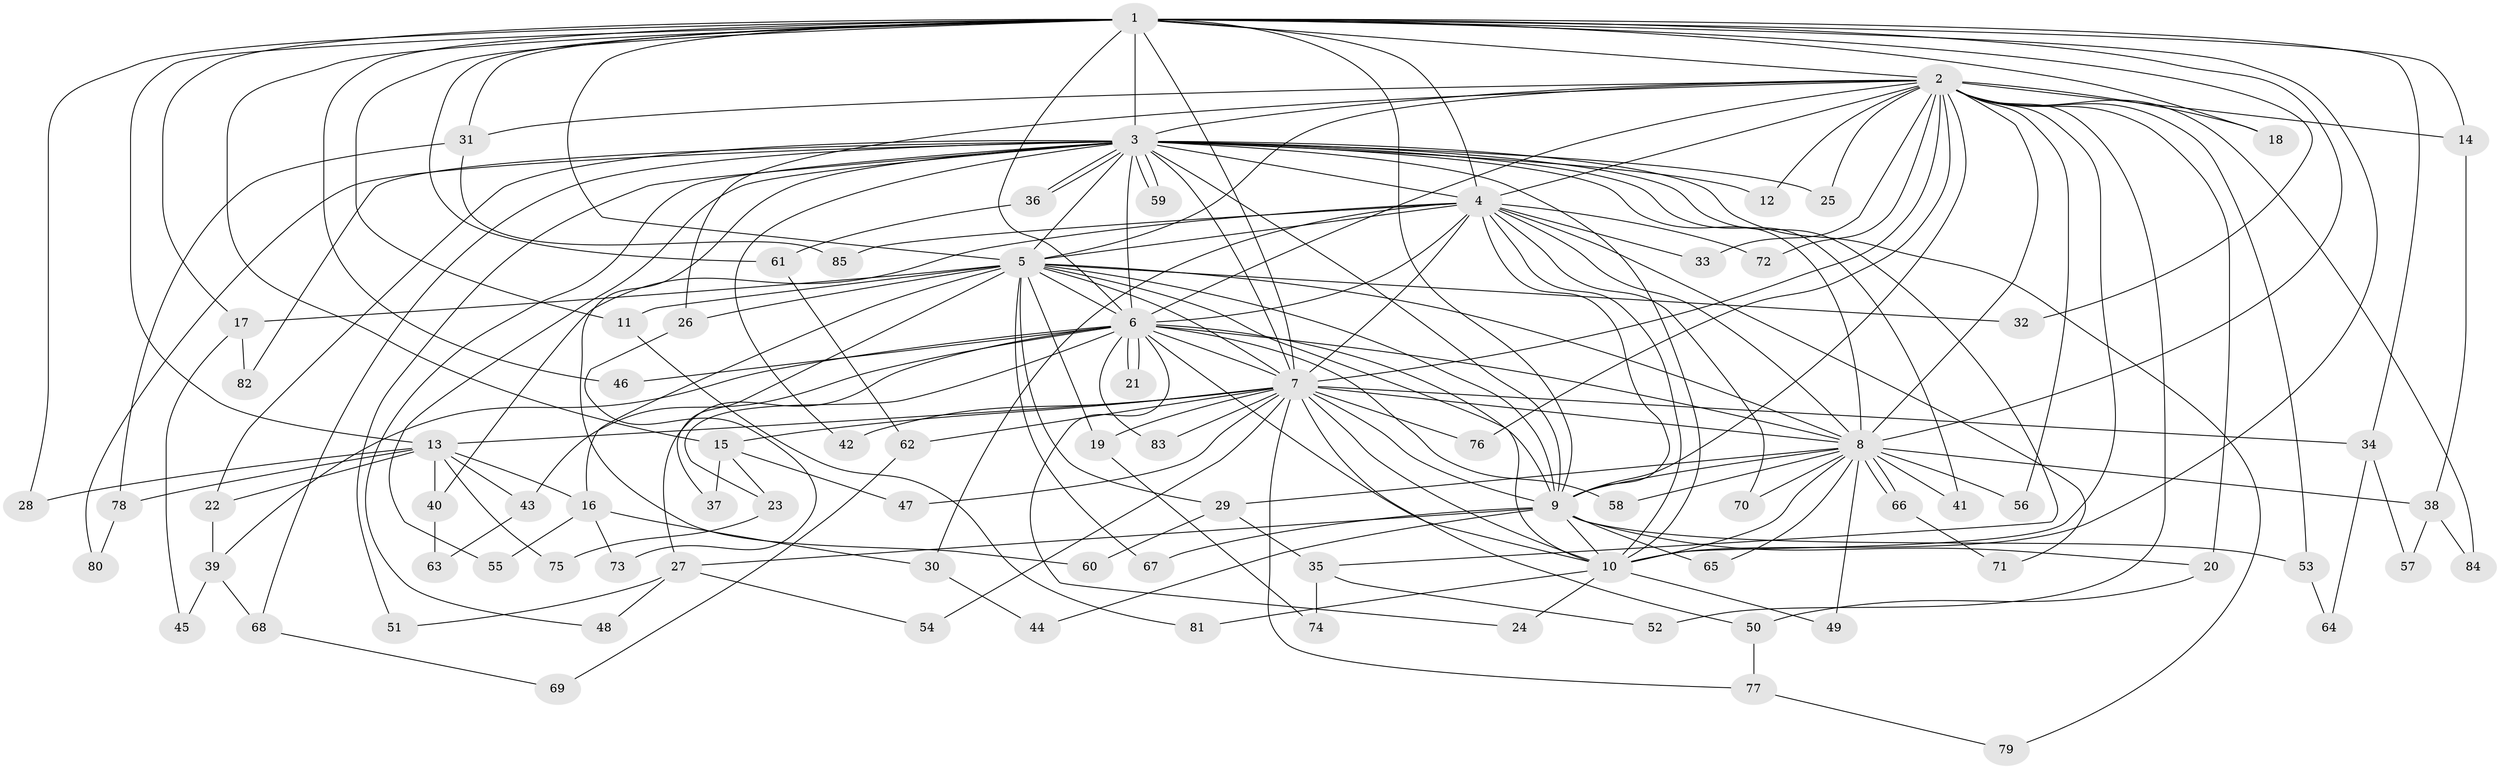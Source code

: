 // coarse degree distribution, {18: 0.0196078431372549, 35: 0.0196078431372549, 1: 0.13725490196078433, 2: 0.47058823529411764, 3: 0.23529411764705882, 6: 0.0196078431372549, 4: 0.0392156862745098, 5: 0.0196078431372549, 11: 0.0196078431372549, 16: 0.0196078431372549}
// Generated by graph-tools (version 1.1) at 2025/48/03/04/25 21:48:55]
// undirected, 85 vertices, 195 edges
graph export_dot {
graph [start="1"]
  node [color=gray90,style=filled];
  1;
  2;
  3;
  4;
  5;
  6;
  7;
  8;
  9;
  10;
  11;
  12;
  13;
  14;
  15;
  16;
  17;
  18;
  19;
  20;
  21;
  22;
  23;
  24;
  25;
  26;
  27;
  28;
  29;
  30;
  31;
  32;
  33;
  34;
  35;
  36;
  37;
  38;
  39;
  40;
  41;
  42;
  43;
  44;
  45;
  46;
  47;
  48;
  49;
  50;
  51;
  52;
  53;
  54;
  55;
  56;
  57;
  58;
  59;
  60;
  61;
  62;
  63;
  64;
  65;
  66;
  67;
  68;
  69;
  70;
  71;
  72;
  73;
  74;
  75;
  76;
  77;
  78;
  79;
  80;
  81;
  82;
  83;
  84;
  85;
  1 -- 2;
  1 -- 3;
  1 -- 4;
  1 -- 5;
  1 -- 6;
  1 -- 7;
  1 -- 8;
  1 -- 9;
  1 -- 10;
  1 -- 11;
  1 -- 13;
  1 -- 14;
  1 -- 15;
  1 -- 17;
  1 -- 18;
  1 -- 28;
  1 -- 31;
  1 -- 32;
  1 -- 34;
  1 -- 46;
  1 -- 61;
  2 -- 3;
  2 -- 4;
  2 -- 5;
  2 -- 6;
  2 -- 7;
  2 -- 8;
  2 -- 9;
  2 -- 10;
  2 -- 12;
  2 -- 14;
  2 -- 18;
  2 -- 20;
  2 -- 25;
  2 -- 26;
  2 -- 31;
  2 -- 33;
  2 -- 52;
  2 -- 53;
  2 -- 56;
  2 -- 72;
  2 -- 76;
  2 -- 84;
  3 -- 4;
  3 -- 5;
  3 -- 6;
  3 -- 7;
  3 -- 8;
  3 -- 9;
  3 -- 10;
  3 -- 12;
  3 -- 22;
  3 -- 25;
  3 -- 35;
  3 -- 36;
  3 -- 36;
  3 -- 41;
  3 -- 42;
  3 -- 48;
  3 -- 51;
  3 -- 55;
  3 -- 59;
  3 -- 59;
  3 -- 60;
  3 -- 68;
  3 -- 79;
  3 -- 80;
  3 -- 82;
  4 -- 5;
  4 -- 6;
  4 -- 7;
  4 -- 8;
  4 -- 9;
  4 -- 10;
  4 -- 30;
  4 -- 33;
  4 -- 40;
  4 -- 70;
  4 -- 71;
  4 -- 72;
  4 -- 85;
  5 -- 6;
  5 -- 7;
  5 -- 8;
  5 -- 9;
  5 -- 10;
  5 -- 11;
  5 -- 16;
  5 -- 17;
  5 -- 19;
  5 -- 26;
  5 -- 29;
  5 -- 32;
  5 -- 37;
  5 -- 67;
  6 -- 7;
  6 -- 8;
  6 -- 9;
  6 -- 10;
  6 -- 21;
  6 -- 21;
  6 -- 23;
  6 -- 24;
  6 -- 27;
  6 -- 39;
  6 -- 43;
  6 -- 46;
  6 -- 58;
  6 -- 83;
  7 -- 8;
  7 -- 9;
  7 -- 10;
  7 -- 13;
  7 -- 15;
  7 -- 19;
  7 -- 34;
  7 -- 42;
  7 -- 47;
  7 -- 50;
  7 -- 54;
  7 -- 62;
  7 -- 76;
  7 -- 77;
  7 -- 83;
  8 -- 9;
  8 -- 10;
  8 -- 29;
  8 -- 38;
  8 -- 41;
  8 -- 49;
  8 -- 56;
  8 -- 58;
  8 -- 65;
  8 -- 66;
  8 -- 66;
  8 -- 70;
  9 -- 10;
  9 -- 20;
  9 -- 27;
  9 -- 44;
  9 -- 53;
  9 -- 65;
  9 -- 67;
  10 -- 24;
  10 -- 49;
  10 -- 81;
  11 -- 81;
  13 -- 16;
  13 -- 22;
  13 -- 28;
  13 -- 40;
  13 -- 43;
  13 -- 75;
  13 -- 78;
  14 -- 38;
  15 -- 23;
  15 -- 37;
  15 -- 47;
  16 -- 30;
  16 -- 55;
  16 -- 73;
  17 -- 45;
  17 -- 82;
  19 -- 74;
  20 -- 50;
  22 -- 39;
  23 -- 75;
  26 -- 73;
  27 -- 48;
  27 -- 51;
  27 -- 54;
  29 -- 35;
  29 -- 60;
  30 -- 44;
  31 -- 78;
  31 -- 85;
  34 -- 57;
  34 -- 64;
  35 -- 52;
  35 -- 74;
  36 -- 61;
  38 -- 57;
  38 -- 84;
  39 -- 45;
  39 -- 68;
  40 -- 63;
  43 -- 63;
  50 -- 77;
  53 -- 64;
  61 -- 62;
  62 -- 69;
  66 -- 71;
  68 -- 69;
  77 -- 79;
  78 -- 80;
}
